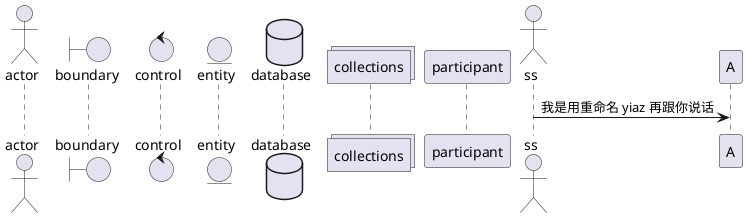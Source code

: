 @startuml

actor  actor  /'人物'/

boundary boundary

control control

entity  entity

database database

collections collections

participant participant

actor yiaz as "ss"

yiaz -> A : 我是用重命名 yiaz 再跟你说话








@enduml